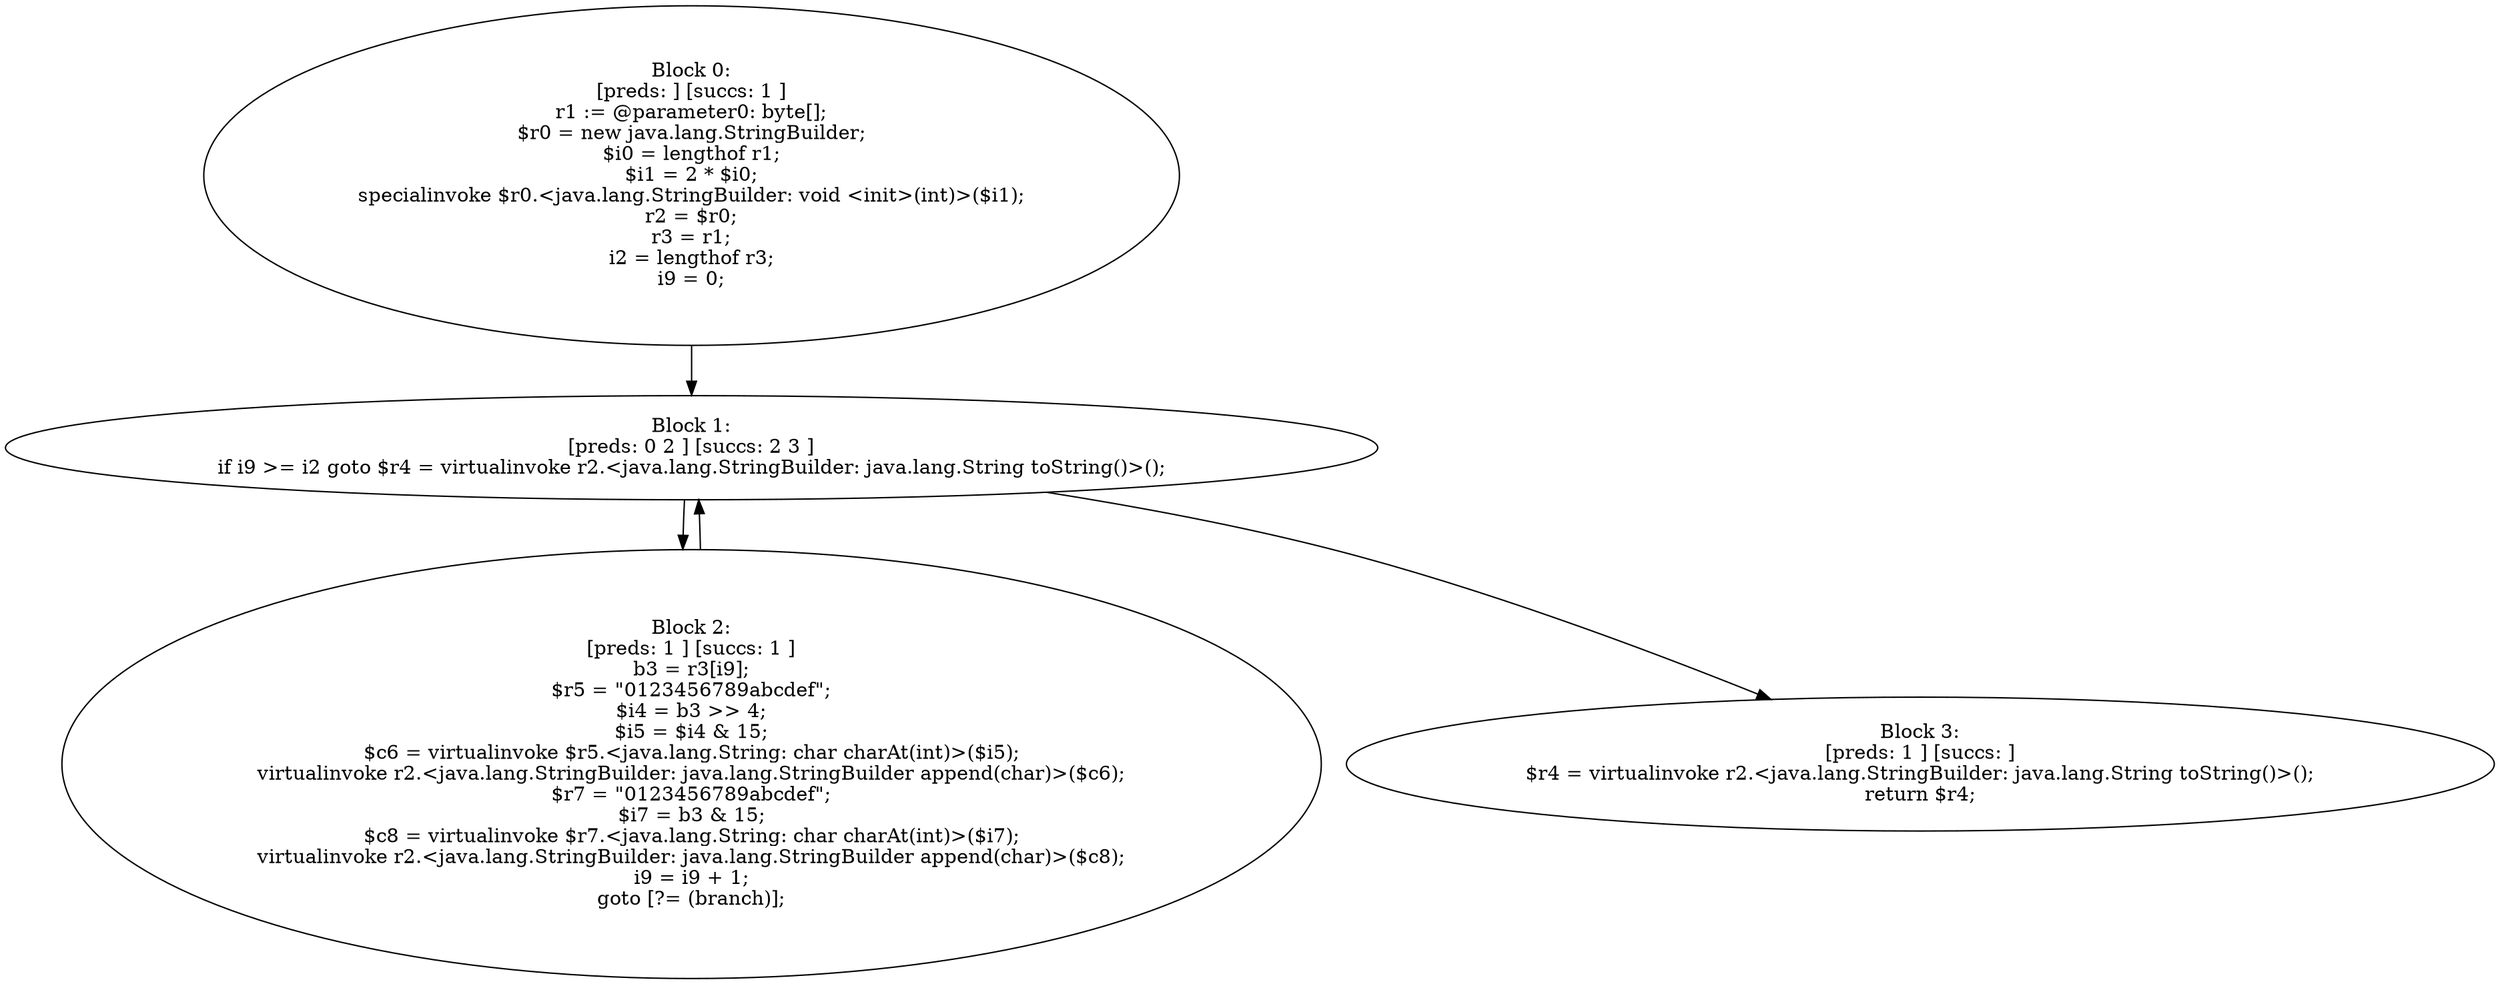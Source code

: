digraph "unitGraph" {
    "Block 0:
[preds: ] [succs: 1 ]
r1 := @parameter0: byte[];
$r0 = new java.lang.StringBuilder;
$i0 = lengthof r1;
$i1 = 2 * $i0;
specialinvoke $r0.<java.lang.StringBuilder: void <init>(int)>($i1);
r2 = $r0;
r3 = r1;
i2 = lengthof r3;
i9 = 0;
"
    "Block 1:
[preds: 0 2 ] [succs: 2 3 ]
if i9 >= i2 goto $r4 = virtualinvoke r2.<java.lang.StringBuilder: java.lang.String toString()>();
"
    "Block 2:
[preds: 1 ] [succs: 1 ]
b3 = r3[i9];
$r5 = \"0123456789abcdef\";
$i4 = b3 >> 4;
$i5 = $i4 & 15;
$c6 = virtualinvoke $r5.<java.lang.String: char charAt(int)>($i5);
virtualinvoke r2.<java.lang.StringBuilder: java.lang.StringBuilder append(char)>($c6);
$r7 = \"0123456789abcdef\";
$i7 = b3 & 15;
$c8 = virtualinvoke $r7.<java.lang.String: char charAt(int)>($i7);
virtualinvoke r2.<java.lang.StringBuilder: java.lang.StringBuilder append(char)>($c8);
i9 = i9 + 1;
goto [?= (branch)];
"
    "Block 3:
[preds: 1 ] [succs: ]
$r4 = virtualinvoke r2.<java.lang.StringBuilder: java.lang.String toString()>();
return $r4;
"
    "Block 0:
[preds: ] [succs: 1 ]
r1 := @parameter0: byte[];
$r0 = new java.lang.StringBuilder;
$i0 = lengthof r1;
$i1 = 2 * $i0;
specialinvoke $r0.<java.lang.StringBuilder: void <init>(int)>($i1);
r2 = $r0;
r3 = r1;
i2 = lengthof r3;
i9 = 0;
"->"Block 1:
[preds: 0 2 ] [succs: 2 3 ]
if i9 >= i2 goto $r4 = virtualinvoke r2.<java.lang.StringBuilder: java.lang.String toString()>();
";
    "Block 1:
[preds: 0 2 ] [succs: 2 3 ]
if i9 >= i2 goto $r4 = virtualinvoke r2.<java.lang.StringBuilder: java.lang.String toString()>();
"->"Block 2:
[preds: 1 ] [succs: 1 ]
b3 = r3[i9];
$r5 = \"0123456789abcdef\";
$i4 = b3 >> 4;
$i5 = $i4 & 15;
$c6 = virtualinvoke $r5.<java.lang.String: char charAt(int)>($i5);
virtualinvoke r2.<java.lang.StringBuilder: java.lang.StringBuilder append(char)>($c6);
$r7 = \"0123456789abcdef\";
$i7 = b3 & 15;
$c8 = virtualinvoke $r7.<java.lang.String: char charAt(int)>($i7);
virtualinvoke r2.<java.lang.StringBuilder: java.lang.StringBuilder append(char)>($c8);
i9 = i9 + 1;
goto [?= (branch)];
";
    "Block 1:
[preds: 0 2 ] [succs: 2 3 ]
if i9 >= i2 goto $r4 = virtualinvoke r2.<java.lang.StringBuilder: java.lang.String toString()>();
"->"Block 3:
[preds: 1 ] [succs: ]
$r4 = virtualinvoke r2.<java.lang.StringBuilder: java.lang.String toString()>();
return $r4;
";
    "Block 2:
[preds: 1 ] [succs: 1 ]
b3 = r3[i9];
$r5 = \"0123456789abcdef\";
$i4 = b3 >> 4;
$i5 = $i4 & 15;
$c6 = virtualinvoke $r5.<java.lang.String: char charAt(int)>($i5);
virtualinvoke r2.<java.lang.StringBuilder: java.lang.StringBuilder append(char)>($c6);
$r7 = \"0123456789abcdef\";
$i7 = b3 & 15;
$c8 = virtualinvoke $r7.<java.lang.String: char charAt(int)>($i7);
virtualinvoke r2.<java.lang.StringBuilder: java.lang.StringBuilder append(char)>($c8);
i9 = i9 + 1;
goto [?= (branch)];
"->"Block 1:
[preds: 0 2 ] [succs: 2 3 ]
if i9 >= i2 goto $r4 = virtualinvoke r2.<java.lang.StringBuilder: java.lang.String toString()>();
";
}
